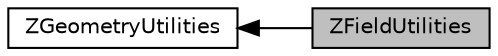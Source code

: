 digraph "ZFieldUtilities"
{
  edge [fontname="Helvetica",fontsize="10",labelfontname="Helvetica",labelfontsize="10"];
  node [fontname="Helvetica",fontsize="10",shape=box];
  rankdir=LR;
  Node1 [label="ZGeometryUtilities",height=0.2,width=0.4,color="black", fillcolor="white", style="filled",URL="$group__z_geometry_utilities.html",tooltip="Collection of utility methods for graphs, meshes and fields."];
  Node0 [label="ZFieldUtilities",height=0.2,width=0.4,color="black", fillcolor="grey75", style="filled", fontcolor="black",tooltip="Collection of general utility methods for fields."];
  Node1->Node0 [shape=plaintext, dir="back", style="solid"];
}
